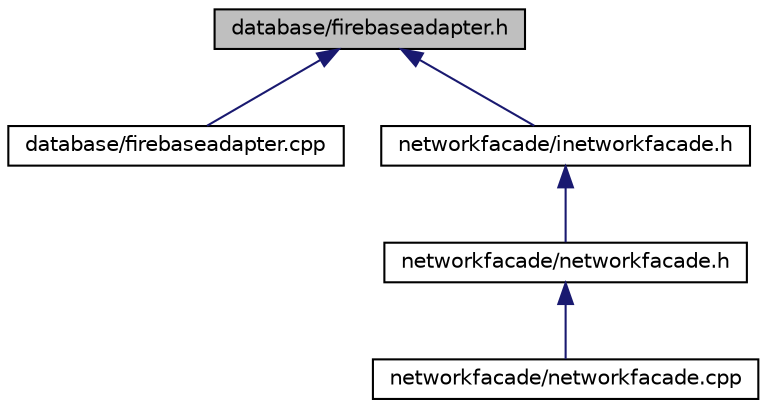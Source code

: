 digraph "database/firebaseadapter.h"
{
  edge [fontname="Helvetica",fontsize="10",labelfontname="Helvetica",labelfontsize="10"];
  node [fontname="Helvetica",fontsize="10",shape=record];
  Node11 [label="database/firebaseadapter.h",height=0.2,width=0.4,color="black", fillcolor="grey75", style="filled", fontcolor="black"];
  Node11 -> Node12 [dir="back",color="midnightblue",fontsize="10",style="solid",fontname="Helvetica"];
  Node12 [label="database/firebaseadapter.cpp",height=0.2,width=0.4,color="black", fillcolor="white", style="filled",URL="$firebaseadapter_8cpp.html",tooltip="Implementation for database operations. "];
  Node11 -> Node13 [dir="back",color="midnightblue",fontsize="10",style="solid",fontname="Helvetica"];
  Node13 [label="networkfacade/inetworkfacade.h",height=0.2,width=0.4,color="black", fillcolor="white", style="filled",URL="$inetworkfacade_8h.html",tooltip="Interface for NetworkFacade. "];
  Node13 -> Node14 [dir="back",color="midnightblue",fontsize="10",style="solid",fontname="Helvetica"];
  Node14 [label="networkfacade/networkfacade.h",height=0.2,width=0.4,color="black", fillcolor="white", style="filled",URL="$networkfacade_8h.html",tooltip="Implementation of NetworkFacade. "];
  Node14 -> Node15 [dir="back",color="midnightblue",fontsize="10",style="solid",fontname="Helvetica"];
  Node15 [label="networkfacade/networkfacade.cpp",height=0.2,width=0.4,color="black", fillcolor="white", style="filled",URL="$networkfacade_8cpp.html",tooltip="Implementation of NetworkFacade. "];
}
